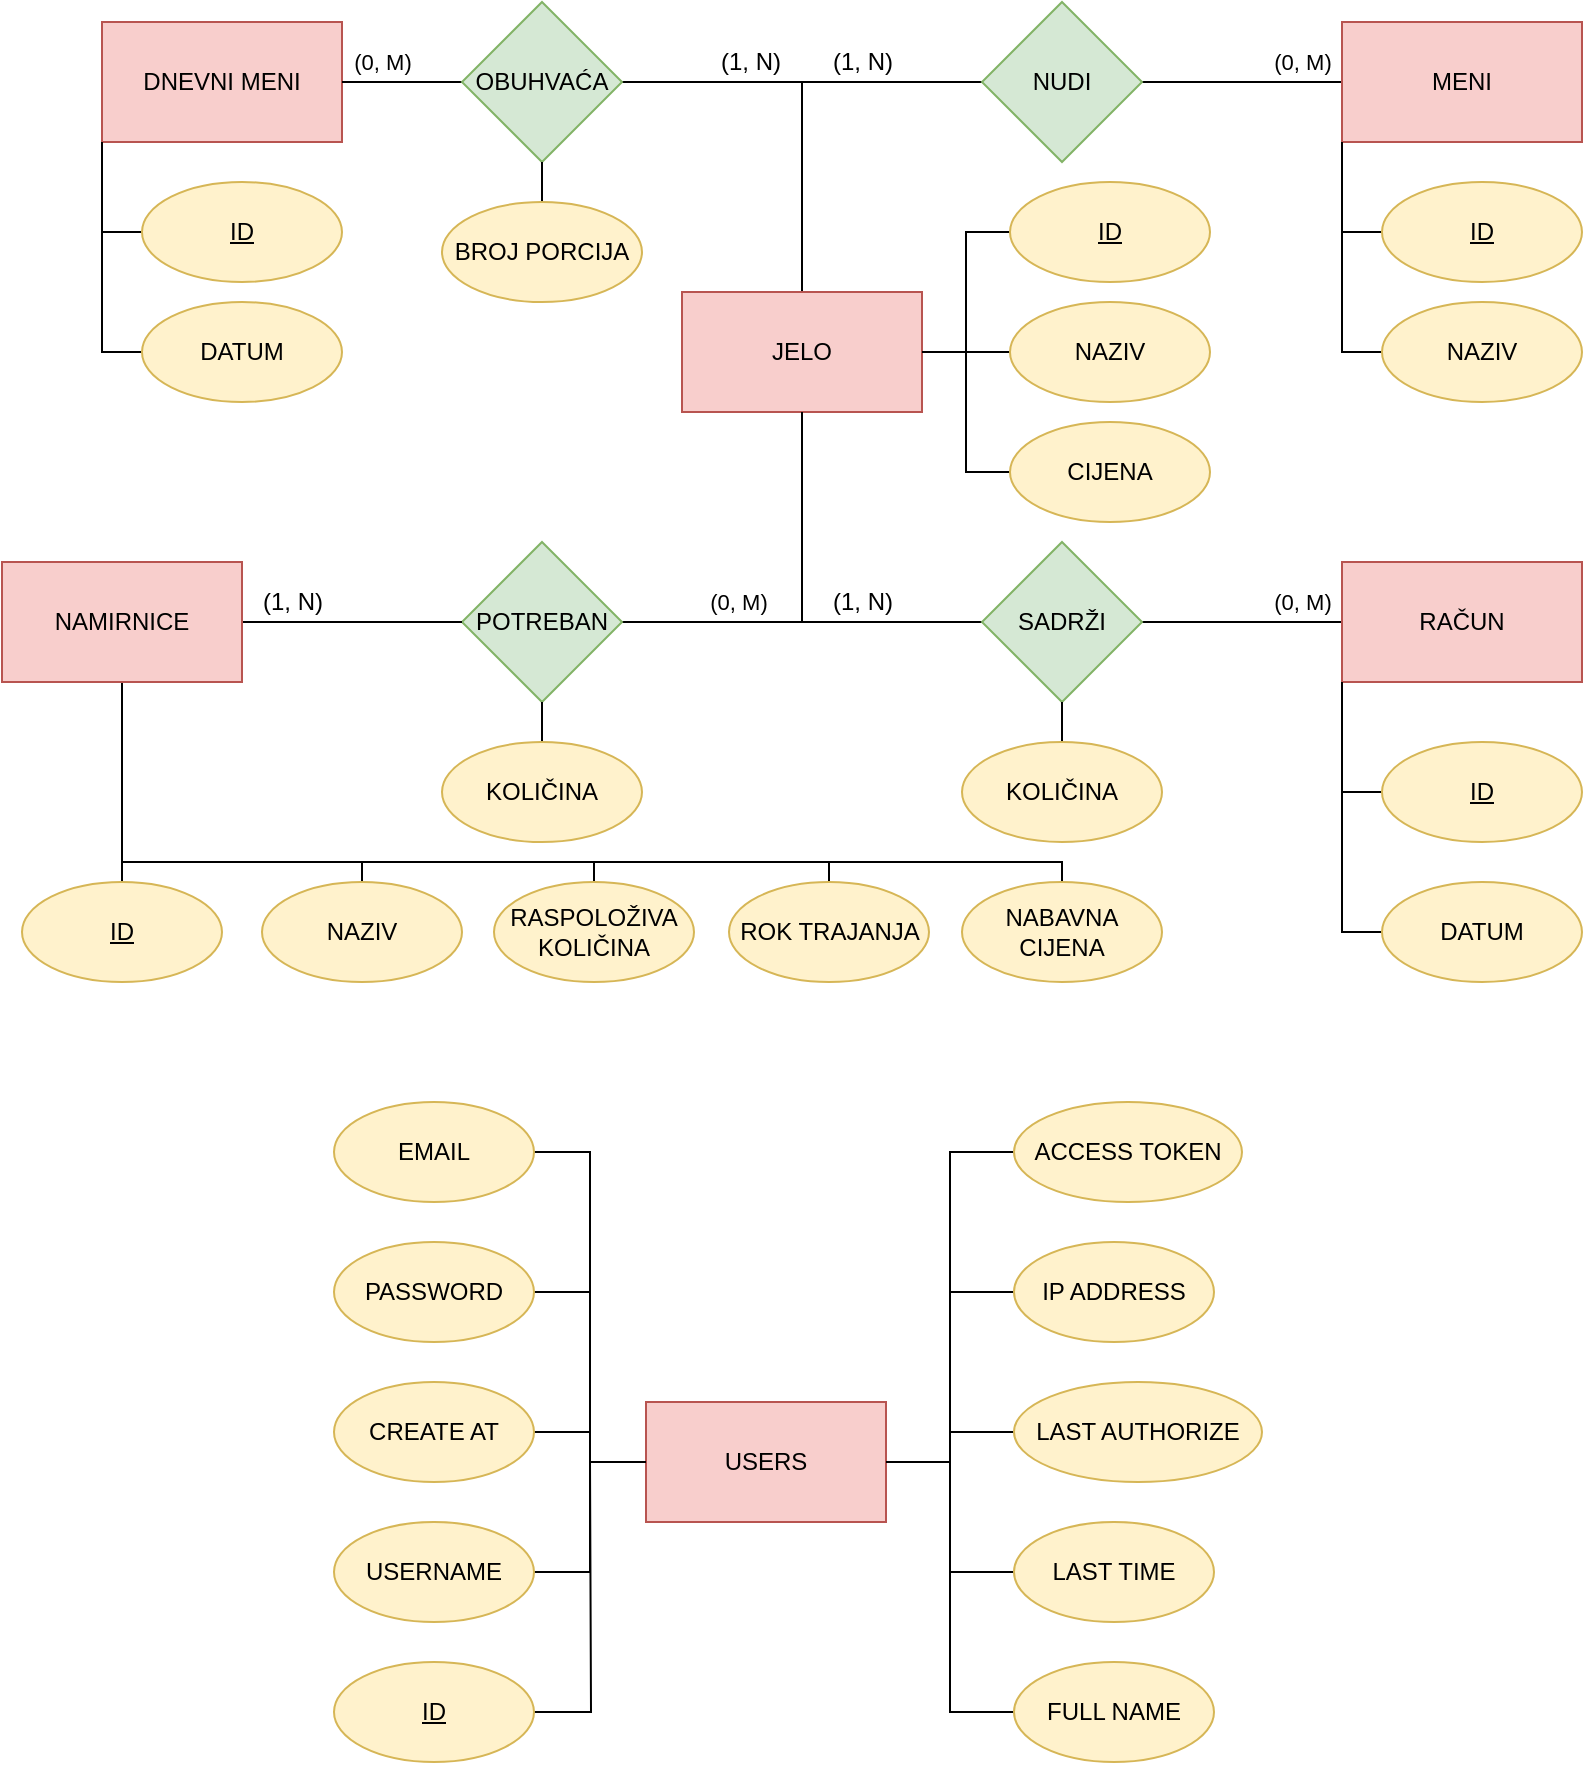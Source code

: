 <mxfile version="15.6.8" type="github">
  <diagram id="ejSZcvtuVqfyeHx35FeS" name="Page-1">
    <mxGraphModel dx="2062" dy="1112" grid="1" gridSize="10" guides="1" tooltips="1" connect="1" arrows="1" fold="1" page="1" pageScale="1" pageWidth="827" pageHeight="1169" math="0" shadow="0">
      <root>
        <mxCell id="0" />
        <mxCell id="1" parent="0" />
        <mxCell id="Q13Ao0YOsxvSURNoIn69-1" value="DNEVNI MENI" style="rounded=0;whiteSpace=wrap;html=1;fillColor=#f8cecc;strokeColor=#b85450;" parent="1" vertex="1">
          <mxGeometry x="76" y="200" width="120" height="60" as="geometry" />
        </mxCell>
        <mxCell id="Q13Ao0YOsxvSURNoIn69-6" style="edgeStyle=orthogonalEdgeStyle;rounded=0;orthogonalLoop=1;jettySize=auto;html=1;entryX=1;entryY=0.5;entryDx=0;entryDy=0;endArrow=none;endFill=0;verticalAlign=bottom;" parent="1" source="Q13Ao0YOsxvSURNoIn69-2" target="Q13Ao0YOsxvSURNoIn69-1" edge="1">
          <mxGeometry relative="1" as="geometry" />
        </mxCell>
        <mxCell id="Q13Ao0YOsxvSURNoIn69-7" style="edgeStyle=orthogonalEdgeStyle;rounded=0;orthogonalLoop=1;jettySize=auto;html=1;entryX=0.5;entryY=0;entryDx=0;entryDy=0;endArrow=none;endFill=0;" parent="1" source="Q13Ao0YOsxvSURNoIn69-2" target="Q13Ao0YOsxvSURNoIn69-3" edge="1">
          <mxGeometry relative="1" as="geometry" />
        </mxCell>
        <mxCell id="Q13Ao0YOsxvSURNoIn69-2" value="OBUHVAĆA" style="rhombus;whiteSpace=wrap;html=1;fillColor=#d5e8d4;strokeColor=#82b366;" parent="1" vertex="1">
          <mxGeometry x="256" y="190" width="80" height="80" as="geometry" />
        </mxCell>
        <mxCell id="Q13Ao0YOsxvSURNoIn69-3" value="JELO" style="rounded=0;whiteSpace=wrap;html=1;fillColor=#f8cecc;strokeColor=#b85450;" parent="1" vertex="1">
          <mxGeometry x="366" y="335" width="120" height="60" as="geometry" />
        </mxCell>
        <mxCell id="Q13Ao0YOsxvSURNoIn69-9" style="edgeStyle=orthogonalEdgeStyle;rounded=0;orthogonalLoop=1;jettySize=auto;html=1;endArrow=none;endFill=0;" parent="1" source="Q13Ao0YOsxvSURNoIn69-4" edge="1">
          <mxGeometry relative="1" as="geometry">
            <mxPoint x="386" y="230" as="targetPoint" />
          </mxGeometry>
        </mxCell>
        <mxCell id="Q13Ao0YOsxvSURNoIn69-10" style="edgeStyle=orthogonalEdgeStyle;rounded=0;orthogonalLoop=1;jettySize=auto;html=1;entryX=0;entryY=0.5;entryDx=0;entryDy=0;endArrow=none;endFill=0;" parent="1" source="Q13Ao0YOsxvSURNoIn69-4" target="Q13Ao0YOsxvSURNoIn69-5" edge="1">
          <mxGeometry relative="1" as="geometry" />
        </mxCell>
        <mxCell id="Q13Ao0YOsxvSURNoIn69-4" value="NUDI" style="rhombus;whiteSpace=wrap;html=1;fillColor=#d5e8d4;strokeColor=#82b366;" parent="1" vertex="1">
          <mxGeometry x="516" y="190" width="80" height="80" as="geometry" />
        </mxCell>
        <mxCell id="Q13Ao0YOsxvSURNoIn69-5" value="MENI" style="rounded=0;whiteSpace=wrap;html=1;fillColor=#f8cecc;strokeColor=#b85450;" parent="1" vertex="1">
          <mxGeometry x="696" y="200" width="120" height="60" as="geometry" />
        </mxCell>
        <mxCell id="Q13Ao0YOsxvSURNoIn69-14" style="edgeStyle=orthogonalEdgeStyle;rounded=0;orthogonalLoop=1;jettySize=auto;html=1;endArrow=none;endFill=0;" parent="1" source="Q13Ao0YOsxvSURNoIn69-11" edge="1">
          <mxGeometry relative="1" as="geometry">
            <mxPoint x="421" y="500" as="targetPoint" />
          </mxGeometry>
        </mxCell>
        <mxCell id="Q13Ao0YOsxvSURNoIn69-16" style="edgeStyle=orthogonalEdgeStyle;rounded=0;orthogonalLoop=1;jettySize=auto;html=1;entryX=0;entryY=0.5;entryDx=0;entryDy=0;endArrow=none;endFill=0;" parent="1" source="Q13Ao0YOsxvSURNoIn69-11" target="Q13Ao0YOsxvSURNoIn69-15" edge="1">
          <mxGeometry relative="1" as="geometry">
            <mxPoint x="741" y="540" as="targetPoint" />
          </mxGeometry>
        </mxCell>
        <mxCell id="Q13Ao0YOsxvSURNoIn69-11" value="SADRŽI" style="rhombus;whiteSpace=wrap;html=1;fillColor=#d5e8d4;strokeColor=#82b366;" parent="1" vertex="1">
          <mxGeometry x="516" y="460" width="80" height="80" as="geometry" />
        </mxCell>
        <mxCell id="Q13Ao0YOsxvSURNoIn69-13" style="edgeStyle=orthogonalEdgeStyle;rounded=0;orthogonalLoop=1;jettySize=auto;html=1;entryX=0.5;entryY=1;entryDx=0;entryDy=0;endArrow=none;endFill=0;" parent="1" source="Q13Ao0YOsxvSURNoIn69-12" target="Q13Ao0YOsxvSURNoIn69-3" edge="1">
          <mxGeometry relative="1" as="geometry" />
        </mxCell>
        <mxCell id="Q13Ao0YOsxvSURNoIn69-12" value="POTREBAN" style="rhombus;whiteSpace=wrap;html=1;fillColor=#d5e8d4;strokeColor=#82b366;" parent="1" vertex="1">
          <mxGeometry x="256" y="460" width="80" height="80" as="geometry" />
        </mxCell>
        <mxCell id="Q13Ao0YOsxvSURNoIn69-15" value="RAČUN" style="rounded=0;whiteSpace=wrap;html=1;fillColor=#f8cecc;strokeColor=#b85450;" parent="1" vertex="1">
          <mxGeometry x="696" y="470" width="120" height="60" as="geometry" />
        </mxCell>
        <mxCell id="pyLBIPnGsoj78sALMK7Z-9" value="" style="edgeStyle=orthogonalEdgeStyle;rounded=0;orthogonalLoop=1;jettySize=auto;html=1;endArrow=none;endFill=0;strokeColor=#000000;" parent="1" source="Q13Ao0YOsxvSURNoIn69-20" target="YkfG2MHVlwWm6KDU2QvL-10" edge="1">
          <mxGeometry relative="1" as="geometry" />
        </mxCell>
        <mxCell id="pyLBIPnGsoj78sALMK7Z-10" style="edgeStyle=orthogonalEdgeStyle;rounded=0;orthogonalLoop=1;jettySize=auto;html=1;entryX=0;entryY=0.5;entryDx=0;entryDy=0;endArrow=none;endFill=0;strokeColor=#000000;" parent="1" source="Q13Ao0YOsxvSURNoIn69-20" target="Q13Ao0YOsxvSURNoIn69-12" edge="1">
          <mxGeometry relative="1" as="geometry" />
        </mxCell>
        <mxCell id="Q13Ao0YOsxvSURNoIn69-20" value="NAMIRNICE" style="rounded=0;whiteSpace=wrap;html=1;fillColor=#f8cecc;strokeColor=#b85450;" parent="1" vertex="1">
          <mxGeometry x="26" y="470" width="120" height="60" as="geometry" />
        </mxCell>
        <mxCell id="Q13Ao0YOsxvSURNoIn69-25" value="(1, N)" style="text;html=1;align=center;verticalAlign=middle;resizable=0;points=[];autosize=1;" parent="1" vertex="1">
          <mxGeometry x="375" y="210" width="50" height="20" as="geometry" />
        </mxCell>
        <mxCell id="Q13Ao0YOsxvSURNoIn69-26" value="(1, N)" style="text;html=1;align=center;verticalAlign=middle;resizable=0;points=[];autosize=1;" parent="1" vertex="1">
          <mxGeometry x="431" y="210" width="50" height="20" as="geometry" />
        </mxCell>
        <mxCell id="Q13Ao0YOsxvSURNoIn69-29" value="(1, N)" style="text;html=1;align=center;verticalAlign=middle;resizable=0;points=[];autosize=1;" parent="1" vertex="1">
          <mxGeometry x="431" y="480" width="50" height="20" as="geometry" />
        </mxCell>
        <mxCell id="Q13Ao0YOsxvSURNoIn69-38" value="(1, N)" style="text;html=1;align=center;verticalAlign=middle;resizable=0;points=[];autosize=1;" parent="1" vertex="1">
          <mxGeometry x="146" y="480" width="50" height="20" as="geometry" />
        </mxCell>
        <mxCell id="NR_qz_YGfGqxAHrg79PI-6" value="&lt;span style=&quot;font-size: 11px ; background-color: rgb(255 , 255 , 255)&quot;&gt;(0, M)&lt;/span&gt;" style="text;html=1;align=center;verticalAlign=middle;resizable=0;points=[];autosize=1;" parent="1" vertex="1">
          <mxGeometry x="374" y="480" width="40" height="20" as="geometry" />
        </mxCell>
        <mxCell id="NR_qz_YGfGqxAHrg79PI-7" value="&lt;span style=&quot;font-size: 11px ; background-color: rgb(255 , 255 , 255)&quot;&gt;(0, M)&lt;/span&gt;" style="text;html=1;align=center;verticalAlign=middle;resizable=0;points=[];autosize=1;" parent="1" vertex="1">
          <mxGeometry x="196" y="210" width="40" height="20" as="geometry" />
        </mxCell>
        <mxCell id="NR_qz_YGfGqxAHrg79PI-8" value="&lt;span style=&quot;font-size: 11px ; background-color: rgb(255 , 255 , 255)&quot;&gt;(0, M)&lt;/span&gt;" style="text;html=1;align=center;verticalAlign=middle;resizable=0;points=[];autosize=1;" parent="1" vertex="1">
          <mxGeometry x="656" y="210" width="40" height="20" as="geometry" />
        </mxCell>
        <mxCell id="NR_qz_YGfGqxAHrg79PI-9" value="&lt;span style=&quot;font-size: 11px ; background-color: rgb(255 , 255 , 255)&quot;&gt;(0, M)&lt;/span&gt;" style="text;html=1;align=center;verticalAlign=middle;resizable=0;points=[];autosize=1;" parent="1" vertex="1">
          <mxGeometry x="656" y="480" width="40" height="20" as="geometry" />
        </mxCell>
        <mxCell id="pyLBIPnGsoj78sALMK7Z-4" value="" style="edgeStyle=orthogonalEdgeStyle;rounded=0;orthogonalLoop=1;jettySize=auto;html=1;endArrow=none;endFill=0;strokeColor=#000000;" parent="1" source="NR_qz_YGfGqxAHrg79PI-19" target="Q13Ao0YOsxvSURNoIn69-12" edge="1">
          <mxGeometry relative="1" as="geometry">
            <Array as="points">
              <mxPoint x="290" y="580" />
              <mxPoint x="290" y="580" />
            </Array>
          </mxGeometry>
        </mxCell>
        <mxCell id="NR_qz_YGfGqxAHrg79PI-19" value="&lt;span&gt;KOLIČINA&lt;/span&gt;" style="ellipse;whiteSpace=wrap;html=1;glass=0;fillColor=#fff2cc;strokeColor=#d6b656;" parent="1" vertex="1">
          <mxGeometry x="246" y="560" width="100" height="50" as="geometry" />
        </mxCell>
        <mxCell id="YkfG2MHVlwWm6KDU2QvL-28" style="edgeStyle=orthogonalEdgeStyle;rounded=0;orthogonalLoop=1;jettySize=auto;html=1;endArrow=none;endFill=0;" parent="1" source="NR_qz_YGfGqxAHrg79PI-21" edge="1">
          <mxGeometry relative="1" as="geometry">
            <mxPoint x="315" y="620" as="targetPoint" />
            <Array as="points">
              <mxPoint x="556" y="620" />
            </Array>
          </mxGeometry>
        </mxCell>
        <mxCell id="NR_qz_YGfGqxAHrg79PI-21" value="&lt;span&gt;NABAVNA CIJENA&lt;/span&gt;" style="ellipse;whiteSpace=wrap;html=1;glass=0;fillColor=#fff2cc;strokeColor=#d6b656;" parent="1" vertex="1">
          <mxGeometry x="506" y="630" width="100" height="50" as="geometry" />
        </mxCell>
        <mxCell id="YkfG2MHVlwWm6KDU2QvL-29" style="edgeStyle=orthogonalEdgeStyle;rounded=0;orthogonalLoop=1;jettySize=auto;html=1;endArrow=none;endFill=0;" parent="1" source="NR_qz_YGfGqxAHrg79PI-33" edge="1">
          <mxGeometry relative="1" as="geometry">
            <mxPoint x="325" y="620" as="targetPoint" />
            <Array as="points">
              <mxPoint x="440" y="620" />
            </Array>
          </mxGeometry>
        </mxCell>
        <mxCell id="NR_qz_YGfGqxAHrg79PI-33" value="&lt;span&gt;ROK TRAJANJA&lt;/span&gt;" style="ellipse;whiteSpace=wrap;html=1;glass=0;fillColor=#fff2cc;strokeColor=#d6b656;" parent="1" vertex="1">
          <mxGeometry x="389.5" y="630" width="100" height="50" as="geometry" />
        </mxCell>
        <mxCell id="v2BE57SrsWe18qW5w4xb-5" style="edgeStyle=orthogonalEdgeStyle;rounded=0;orthogonalLoop=1;jettySize=auto;html=1;endArrow=none;endFill=0;" edge="1" parent="1" source="NR_qz_YGfGqxAHrg79PI-34">
          <mxGeometry relative="1" as="geometry">
            <mxPoint x="90" y="620" as="targetPoint" />
            <Array as="points">
              <mxPoint x="206" y="620" />
            </Array>
          </mxGeometry>
        </mxCell>
        <mxCell id="NR_qz_YGfGqxAHrg79PI-34" value="&lt;span&gt;NAZIV&lt;/span&gt;" style="ellipse;whiteSpace=wrap;html=1;glass=0;fontStyle=0;fillColor=#fff2cc;strokeColor=#d6b656;" parent="1" vertex="1">
          <mxGeometry x="156" y="630" width="100" height="50" as="geometry" />
        </mxCell>
        <mxCell id="YkfG2MHVlwWm6KDU2QvL-27" style="edgeStyle=orthogonalEdgeStyle;rounded=0;orthogonalLoop=1;jettySize=auto;html=1;endArrow=none;endFill=0;" parent="1" source="NR_qz_YGfGqxAHrg79PI-35" edge="1">
          <mxGeometry relative="1" as="geometry">
            <mxPoint x="205" y="620" as="targetPoint" />
            <Array as="points">
              <mxPoint x="322" y="620" />
            </Array>
          </mxGeometry>
        </mxCell>
        <mxCell id="NR_qz_YGfGqxAHrg79PI-35" value="&lt;span&gt;RASPOLOŽIVA KOLIČINA&lt;/span&gt;" style="ellipse;whiteSpace=wrap;html=1;glass=0;fillColor=#fff2cc;strokeColor=#d6b656;" parent="1" vertex="1">
          <mxGeometry x="272" y="630" width="100" height="50" as="geometry" />
        </mxCell>
        <mxCell id="NR_qz_YGfGqxAHrg79PI-64" style="edgeStyle=orthogonalEdgeStyle;rounded=0;orthogonalLoop=1;jettySize=auto;html=1;entryX=0;entryY=1;entryDx=0;entryDy=0;endArrow=none;endFill=0;exitX=0;exitY=0.5;exitDx=0;exitDy=0;" parent="1" source="NR_qz_YGfGqxAHrg79PI-36" target="Q13Ao0YOsxvSURNoIn69-15" edge="1">
          <mxGeometry relative="1" as="geometry" />
        </mxCell>
        <mxCell id="NR_qz_YGfGqxAHrg79PI-36" value="&lt;span&gt;DATUM&lt;/span&gt;" style="ellipse;whiteSpace=wrap;html=1;glass=0;fillColor=#fff2cc;strokeColor=#d6b656;" parent="1" vertex="1">
          <mxGeometry x="716" y="630" width="100" height="50" as="geometry" />
        </mxCell>
        <mxCell id="NR_qz_YGfGqxAHrg79PI-63" style="edgeStyle=orthogonalEdgeStyle;rounded=0;orthogonalLoop=1;jettySize=auto;html=1;entryX=0;entryY=1;entryDx=0;entryDy=0;endArrow=none;endFill=0;exitX=0;exitY=0.5;exitDx=0;exitDy=0;" parent="1" source="NR_qz_YGfGqxAHrg79PI-42" target="Q13Ao0YOsxvSURNoIn69-15" edge="1">
          <mxGeometry relative="1" as="geometry" />
        </mxCell>
        <mxCell id="NR_qz_YGfGqxAHrg79PI-42" value="&lt;span&gt;ID&lt;/span&gt;" style="ellipse;whiteSpace=wrap;html=1;glass=0;fontStyle=4;fillColor=#fff2cc;strokeColor=#d6b656;" parent="1" vertex="1">
          <mxGeometry x="716" y="560" width="100" height="50" as="geometry" />
        </mxCell>
        <mxCell id="NR_qz_YGfGqxAHrg79PI-65" value="" style="edgeStyle=orthogonalEdgeStyle;rounded=0;orthogonalLoop=1;jettySize=auto;html=1;endArrow=none;endFill=0;entryX=0;entryY=1;entryDx=0;entryDy=0;exitX=0;exitY=0.5;exitDx=0;exitDy=0;" parent="1" source="NR_qz_YGfGqxAHrg79PI-49" target="Q13Ao0YOsxvSURNoIn69-1" edge="1">
          <mxGeometry relative="1" as="geometry" />
        </mxCell>
        <mxCell id="NR_qz_YGfGqxAHrg79PI-49" value="ID" style="ellipse;whiteSpace=wrap;html=1;glass=0;fillColor=#fff2cc;strokeColor=#d6b656;fontStyle=4" parent="1" vertex="1">
          <mxGeometry x="96" y="280" width="100" height="50" as="geometry" />
        </mxCell>
        <mxCell id="NR_qz_YGfGqxAHrg79PI-66" value="" style="edgeStyle=orthogonalEdgeStyle;rounded=0;orthogonalLoop=1;jettySize=auto;html=1;endArrow=none;endFill=0;" parent="1" source="NR_qz_YGfGqxAHrg79PI-51" target="Q13Ao0YOsxvSURNoIn69-2" edge="1">
          <mxGeometry relative="1" as="geometry" />
        </mxCell>
        <mxCell id="NR_qz_YGfGqxAHrg79PI-51" value="BROJ PORCIJA" style="ellipse;whiteSpace=wrap;html=1;glass=0;fillColor=#fff2cc;strokeColor=#d6b656;fontStyle=0" parent="1" vertex="1">
          <mxGeometry x="246" y="290" width="100" height="50" as="geometry" />
        </mxCell>
        <mxCell id="YkfG2MHVlwWm6KDU2QvL-23" style="edgeStyle=orthogonalEdgeStyle;rounded=0;orthogonalLoop=1;jettySize=auto;html=1;entryX=1;entryY=0.5;entryDx=0;entryDy=0;endArrow=none;endFill=0;" parent="1" source="NR_qz_YGfGqxAHrg79PI-53" target="Q13Ao0YOsxvSURNoIn69-3" edge="1">
          <mxGeometry relative="1" as="geometry" />
        </mxCell>
        <mxCell id="NR_qz_YGfGqxAHrg79PI-53" value="&lt;span&gt;NAZIV&lt;/span&gt;" style="ellipse;whiteSpace=wrap;html=1;glass=0;fillColor=#fff2cc;strokeColor=#d6b656;fontStyle=0" parent="1" vertex="1">
          <mxGeometry x="530" y="340" width="100" height="50" as="geometry" />
        </mxCell>
        <mxCell id="YkfG2MHVlwWm6KDU2QvL-32" style="edgeStyle=orthogonalEdgeStyle;rounded=0;orthogonalLoop=1;jettySize=auto;html=1;entryX=1;entryY=0.5;entryDx=0;entryDy=0;endArrow=none;endFill=0;" parent="1" source="NR_qz_YGfGqxAHrg79PI-55" target="Q13Ao0YOsxvSURNoIn69-3" edge="1">
          <mxGeometry relative="1" as="geometry" />
        </mxCell>
        <mxCell id="NR_qz_YGfGqxAHrg79PI-55" value="CIJENA" style="ellipse;whiteSpace=wrap;html=1;glass=0;fillColor=#fff2cc;strokeColor=#d6b656;fontStyle=0" parent="1" vertex="1">
          <mxGeometry x="530" y="400" width="100" height="50" as="geometry" />
        </mxCell>
        <mxCell id="NR_qz_YGfGqxAHrg79PI-61" style="edgeStyle=orthogonalEdgeStyle;rounded=0;orthogonalLoop=1;jettySize=auto;html=1;endArrow=none;endFill=0;entryX=0;entryY=1;entryDx=0;entryDy=0;exitX=0;exitY=0.5;exitDx=0;exitDy=0;" parent="1" source="NR_qz_YGfGqxAHrg79PI-56" target="Q13Ao0YOsxvSURNoIn69-5" edge="1">
          <mxGeometry relative="1" as="geometry">
            <mxPoint x="700" y="270" as="targetPoint" />
          </mxGeometry>
        </mxCell>
        <mxCell id="NR_qz_YGfGqxAHrg79PI-56" value="&lt;span&gt;NAZIV&lt;/span&gt;" style="ellipse;whiteSpace=wrap;html=1;glass=0;fillColor=#fff2cc;strokeColor=#d6b656;fontStyle=0" parent="1" vertex="1">
          <mxGeometry x="716" y="340" width="100" height="50" as="geometry" />
        </mxCell>
        <mxCell id="YkfG2MHVlwWm6KDU2QvL-2" style="edgeStyle=orthogonalEdgeStyle;rounded=0;orthogonalLoop=1;jettySize=auto;html=1;exitX=0.5;exitY=0;exitDx=0;exitDy=0;entryX=0.5;entryY=1;entryDx=0;entryDy=0;endArrow=none;endFill=0;" parent="1" source="YkfG2MHVlwWm6KDU2QvL-1" target="Q13Ao0YOsxvSURNoIn69-11" edge="1">
          <mxGeometry relative="1" as="geometry" />
        </mxCell>
        <mxCell id="YkfG2MHVlwWm6KDU2QvL-1" value="KOLIČINA" style="ellipse;whiteSpace=wrap;html=1;glass=0;fillColor=#fff2cc;strokeColor=#d6b656;fontStyle=0" parent="1" vertex="1">
          <mxGeometry x="506" y="560" width="100" height="50" as="geometry" />
        </mxCell>
        <mxCell id="YkfG2MHVlwWm6KDU2QvL-7" style="edgeStyle=orthogonalEdgeStyle;rounded=0;orthogonalLoop=1;jettySize=auto;html=1;endArrow=none;endFill=0;" parent="1" source="YkfG2MHVlwWm6KDU2QvL-5" edge="1">
          <mxGeometry relative="1" as="geometry">
            <mxPoint x="700" y="305" as="targetPoint" />
          </mxGeometry>
        </mxCell>
        <mxCell id="YkfG2MHVlwWm6KDU2QvL-5" value="&lt;span&gt;ID&lt;/span&gt;" style="ellipse;whiteSpace=wrap;html=1;glass=0;fillColor=#fff2cc;strokeColor=#d6b656;fontStyle=4" parent="1" vertex="1">
          <mxGeometry x="716" y="280" width="100" height="50" as="geometry" />
        </mxCell>
        <mxCell id="YkfG2MHVlwWm6KDU2QvL-9" style="edgeStyle=orthogonalEdgeStyle;rounded=0;orthogonalLoop=1;jettySize=auto;html=1;entryX=0;entryY=1;entryDx=0;entryDy=0;endArrow=none;endFill=0;exitX=0;exitY=0.5;exitDx=0;exitDy=0;" parent="1" source="YkfG2MHVlwWm6KDU2QvL-8" target="Q13Ao0YOsxvSURNoIn69-1" edge="1">
          <mxGeometry relative="1" as="geometry" />
        </mxCell>
        <mxCell id="YkfG2MHVlwWm6KDU2QvL-8" value="DATUM" style="ellipse;whiteSpace=wrap;html=1;glass=0;fillColor=#fff2cc;strokeColor=#d6b656;fontStyle=0" parent="1" vertex="1">
          <mxGeometry x="96" y="340" width="100" height="50" as="geometry" />
        </mxCell>
        <mxCell id="YkfG2MHVlwWm6KDU2QvL-26" style="edgeStyle=orthogonalEdgeStyle;rounded=0;orthogonalLoop=1;jettySize=auto;html=1;endArrow=none;endFill=0;" parent="1" source="YkfG2MHVlwWm6KDU2QvL-10" edge="1">
          <mxGeometry relative="1" as="geometry">
            <mxPoint x="205" y="620" as="targetPoint" />
            <Array as="points">
              <mxPoint x="86" y="620" />
            </Array>
          </mxGeometry>
        </mxCell>
        <mxCell id="YkfG2MHVlwWm6KDU2QvL-10" value="&lt;span&gt;ID&lt;/span&gt;" style="ellipse;whiteSpace=wrap;html=1;glass=0;fontStyle=4;fillColor=#fff2cc;strokeColor=#d6b656;" parent="1" vertex="1">
          <mxGeometry x="36" y="630" width="100" height="50" as="geometry" />
        </mxCell>
        <mxCell id="YkfG2MHVlwWm6KDU2QvL-31" style="edgeStyle=orthogonalEdgeStyle;rounded=0;orthogonalLoop=1;jettySize=auto;html=1;entryX=1;entryY=0.5;entryDx=0;entryDy=0;endArrow=none;endFill=0;" parent="1" source="YkfG2MHVlwWm6KDU2QvL-21" target="Q13Ao0YOsxvSURNoIn69-3" edge="1">
          <mxGeometry relative="1" as="geometry" />
        </mxCell>
        <mxCell id="YkfG2MHVlwWm6KDU2QvL-21" value="&lt;span&gt;ID&lt;/span&gt;" style="ellipse;whiteSpace=wrap;html=1;glass=0;fillColor=#fff2cc;strokeColor=#d6b656;fontStyle=4" parent="1" vertex="1">
          <mxGeometry x="530" y="280" width="100" height="50" as="geometry" />
        </mxCell>
        <mxCell id="v2BE57SrsWe18qW5w4xb-1" value="USERS" style="rounded=0;whiteSpace=wrap;html=1;fillColor=#f8cecc;strokeColor=#b85450;" vertex="1" parent="1">
          <mxGeometry x="348" y="890" width="120" height="60" as="geometry" />
        </mxCell>
        <mxCell id="v2BE57SrsWe18qW5w4xb-23" value="" style="edgeStyle=orthogonalEdgeStyle;rounded=0;orthogonalLoop=1;jettySize=auto;html=1;endArrow=none;endFill=0;" edge="1" parent="1" source="v2BE57SrsWe18qW5w4xb-7" target="v2BE57SrsWe18qW5w4xb-1">
          <mxGeometry relative="1" as="geometry" />
        </mxCell>
        <mxCell id="v2BE57SrsWe18qW5w4xb-7" value="CREATE AT" style="ellipse;whiteSpace=wrap;html=1;glass=0;fontStyle=0;fillColor=#fff2cc;strokeColor=#d6b656;" vertex="1" parent="1">
          <mxGeometry x="192" y="880" width="100" height="50" as="geometry" />
        </mxCell>
        <mxCell id="v2BE57SrsWe18qW5w4xb-22" value="" style="edgeStyle=orthogonalEdgeStyle;rounded=0;orthogonalLoop=1;jettySize=auto;html=1;endArrow=none;endFill=0;" edge="1" parent="1" source="v2BE57SrsWe18qW5w4xb-9" target="v2BE57SrsWe18qW5w4xb-1">
          <mxGeometry relative="1" as="geometry" />
        </mxCell>
        <mxCell id="v2BE57SrsWe18qW5w4xb-9" value="USERNAME" style="ellipse;whiteSpace=wrap;html=1;glass=0;fillColor=#fff2cc;strokeColor=#d6b656;" vertex="1" parent="1">
          <mxGeometry x="192" y="950" width="100" height="50" as="geometry" />
        </mxCell>
        <mxCell id="v2BE57SrsWe18qW5w4xb-21" style="edgeStyle=orthogonalEdgeStyle;rounded=0;orthogonalLoop=1;jettySize=auto;html=1;endArrow=none;endFill=0;" edge="1" parent="1" source="v2BE57SrsWe18qW5w4xb-11">
          <mxGeometry relative="1" as="geometry">
            <mxPoint x="320" y="920" as="targetPoint" />
          </mxGeometry>
        </mxCell>
        <mxCell id="v2BE57SrsWe18qW5w4xb-11" value="&lt;span&gt;ID&lt;/span&gt;" style="ellipse;whiteSpace=wrap;html=1;glass=0;fontStyle=4;fillColor=#fff2cc;strokeColor=#d6b656;" vertex="1" parent="1">
          <mxGeometry x="192" y="1020" width="100" height="50" as="geometry" />
        </mxCell>
        <mxCell id="v2BE57SrsWe18qW5w4xb-28" style="edgeStyle=orthogonalEdgeStyle;rounded=0;orthogonalLoop=1;jettySize=auto;html=1;entryX=0;entryY=0.5;entryDx=0;entryDy=0;endArrow=none;endFill=0;" edge="1" parent="1" source="v2BE57SrsWe18qW5w4xb-12" target="v2BE57SrsWe18qW5w4xb-1">
          <mxGeometry relative="1" as="geometry" />
        </mxCell>
        <mxCell id="v2BE57SrsWe18qW5w4xb-12" value="PASSWORD" style="ellipse;whiteSpace=wrap;html=1;glass=0;fontStyle=0;fillColor=#fff2cc;strokeColor=#d6b656;" vertex="1" parent="1">
          <mxGeometry x="192" y="810" width="100" height="50" as="geometry" />
        </mxCell>
        <mxCell id="v2BE57SrsWe18qW5w4xb-20" style="edgeStyle=orthogonalEdgeStyle;rounded=0;orthogonalLoop=1;jettySize=auto;html=1;entryX=0;entryY=0.5;entryDx=0;entryDy=0;endArrow=none;endFill=0;" edge="1" parent="1" source="v2BE57SrsWe18qW5w4xb-13" target="v2BE57SrsWe18qW5w4xb-1">
          <mxGeometry relative="1" as="geometry" />
        </mxCell>
        <mxCell id="v2BE57SrsWe18qW5w4xb-13" value="EMAIL" style="ellipse;whiteSpace=wrap;html=1;glass=0;fillColor=#fff2cc;strokeColor=#d6b656;" vertex="1" parent="1">
          <mxGeometry x="192" y="740" width="100" height="50" as="geometry" />
        </mxCell>
        <mxCell id="v2BE57SrsWe18qW5w4xb-30" style="edgeStyle=orthogonalEdgeStyle;rounded=0;orthogonalLoop=1;jettySize=auto;html=1;entryX=1;entryY=0.5;entryDx=0;entryDy=0;endArrow=none;endFill=0;" edge="1" parent="1" source="v2BE57SrsWe18qW5w4xb-15" target="v2BE57SrsWe18qW5w4xb-1">
          <mxGeometry relative="1" as="geometry" />
        </mxCell>
        <mxCell id="v2BE57SrsWe18qW5w4xb-15" value="FULL NAME" style="ellipse;whiteSpace=wrap;html=1;glass=0;fontStyle=0;fillColor=#fff2cc;strokeColor=#d6b656;" vertex="1" parent="1">
          <mxGeometry x="532" y="1020" width="100" height="50" as="geometry" />
        </mxCell>
        <mxCell id="v2BE57SrsWe18qW5w4xb-32" value="" style="edgeStyle=orthogonalEdgeStyle;rounded=0;orthogonalLoop=1;jettySize=auto;html=1;endArrow=none;endFill=0;" edge="1" parent="1" source="v2BE57SrsWe18qW5w4xb-16" target="v2BE57SrsWe18qW5w4xb-1">
          <mxGeometry relative="1" as="geometry" />
        </mxCell>
        <mxCell id="v2BE57SrsWe18qW5w4xb-16" value="LAST TIME" style="ellipse;whiteSpace=wrap;html=1;glass=0;fillColor=#fff2cc;strokeColor=#d6b656;" vertex="1" parent="1">
          <mxGeometry x="532" y="950" width="100" height="50" as="geometry" />
        </mxCell>
        <mxCell id="v2BE57SrsWe18qW5w4xb-31" value="" style="edgeStyle=orthogonalEdgeStyle;rounded=0;orthogonalLoop=1;jettySize=auto;html=1;endArrow=none;endFill=0;" edge="1" parent="1" source="v2BE57SrsWe18qW5w4xb-17" target="v2BE57SrsWe18qW5w4xb-1">
          <mxGeometry relative="1" as="geometry" />
        </mxCell>
        <mxCell id="v2BE57SrsWe18qW5w4xb-17" value="LAST AUTHORIZE" style="ellipse;whiteSpace=wrap;html=1;glass=0;fontStyle=0;fillColor=#fff2cc;strokeColor=#d6b656;" vertex="1" parent="1">
          <mxGeometry x="532" y="880" width="124" height="50" as="geometry" />
        </mxCell>
        <mxCell id="v2BE57SrsWe18qW5w4xb-33" style="edgeStyle=orthogonalEdgeStyle;rounded=0;orthogonalLoop=1;jettySize=auto;html=1;entryX=1;entryY=0.5;entryDx=0;entryDy=0;endArrow=none;endFill=0;" edge="1" parent="1" source="v2BE57SrsWe18qW5w4xb-18" target="v2BE57SrsWe18qW5w4xb-1">
          <mxGeometry relative="1" as="geometry" />
        </mxCell>
        <mxCell id="v2BE57SrsWe18qW5w4xb-18" value="IP ADDRESS" style="ellipse;whiteSpace=wrap;html=1;glass=0;fillColor=#fff2cc;strokeColor=#d6b656;" vertex="1" parent="1">
          <mxGeometry x="532" y="810" width="100" height="50" as="geometry" />
        </mxCell>
        <mxCell id="v2BE57SrsWe18qW5w4xb-29" style="edgeStyle=orthogonalEdgeStyle;rounded=0;orthogonalLoop=1;jettySize=auto;html=1;entryX=1;entryY=0.5;entryDx=0;entryDy=0;endArrow=none;endFill=0;" edge="1" parent="1" source="v2BE57SrsWe18qW5w4xb-19" target="v2BE57SrsWe18qW5w4xb-1">
          <mxGeometry relative="1" as="geometry" />
        </mxCell>
        <mxCell id="v2BE57SrsWe18qW5w4xb-19" value="ACCESS TOKEN" style="ellipse;whiteSpace=wrap;html=1;glass=0;fillColor=#fff2cc;strokeColor=#d6b656;" vertex="1" parent="1">
          <mxGeometry x="532" y="740" width="114" height="50" as="geometry" />
        </mxCell>
      </root>
    </mxGraphModel>
  </diagram>
</mxfile>
